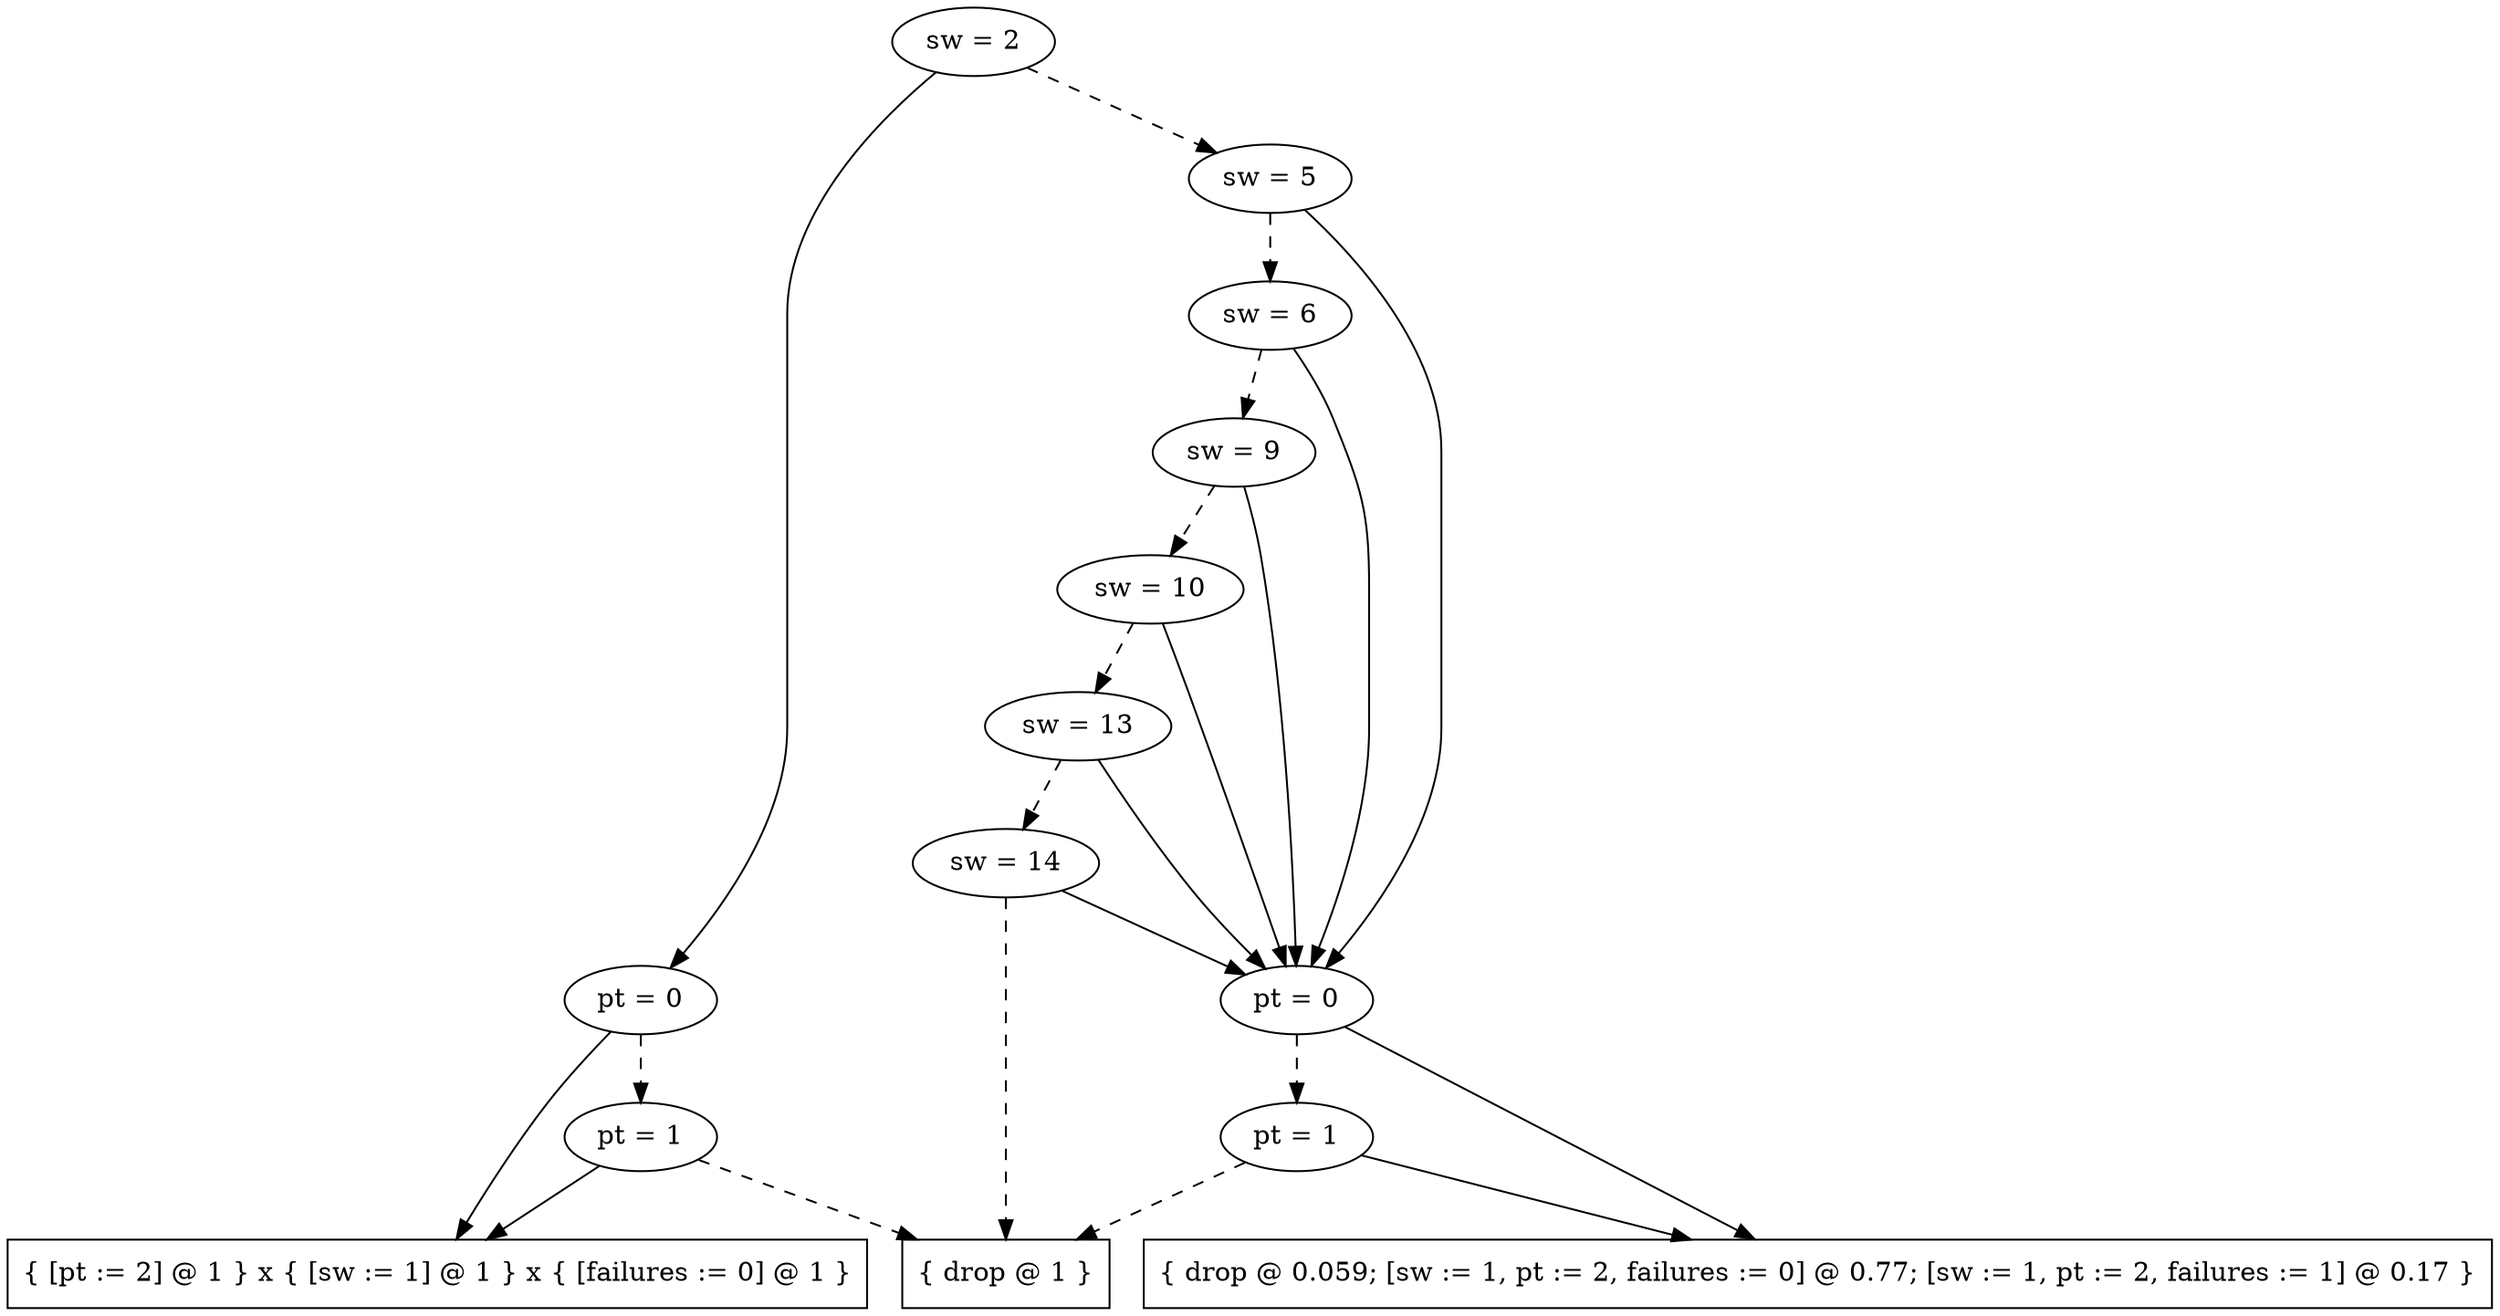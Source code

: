 digraph tdk {
1072 [label="sw = 2"];
1072 -> 1056;
1072 -> 1070 [style="dashed"];
1056 [label="pt = 0"];
1056 -> 981;
1056 -> 1006 [style="dashed"];
981 [shape=box label="{ [pt := 2] @ 1 } x { [sw := 1] @ 1 } x { [failures := 0] @ 1 }"];
1006 [label="pt = 1"];
1006 -> 981;
1006 -> 0 [style="dashed"];
0 [shape=box label="{ drop @ 1 }"];
1070 [label="sw = 5"];
1070 -> 1039;
1070 -> 1068 [style="dashed"];
1039 [label="pt = 0"];
1039 -> 964;
1039 -> 989 [style="dashed"];
964 [shape=box label="{ drop @ 0.059; [sw := 1, pt := 2, failures := 0] @ 0.77; [sw := 1, pt := 2, failures := 1] @ 0.17 }"];
989 [label="pt = 1"];
989 -> 964;
989 -> 0 [style="dashed"];
1068 [label="sw = 6"];
1068 -> 1039;
1068 -> 1066 [style="dashed"];
1066 [label="sw = 9"];
1066 -> 1039;
1066 -> 1064 [style="dashed"];
1064 [label="sw = 10"];
1064 -> 1039;
1064 -> 1062 [style="dashed"];
1062 [label="sw = 13"];
1062 -> 1039;
1062 -> 1060 [style="dashed"];
1060 [label="sw = 14"];
1060 -> 1039;
1060 -> 0 [style="dashed"];
{rank=same; 1064 ;}
{rank=same; 989 1006 ;}
{rank=same; 1070 ;}
{rank=same; 1066 ;}
{rank=same; 1072 ;}
{rank=same; 1060 ;}
{rank=same; 1062 ;}
{rank=same; 1068 ;}
{rank=same; 1039 1056 ;}
}
